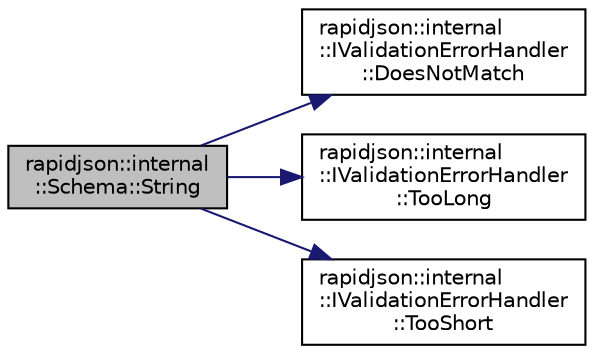 digraph "rapidjson::internal::Schema::String"
{
 // INTERACTIVE_SVG=YES
 // LATEX_PDF_SIZE
  edge [fontname="Helvetica",fontsize="10",labelfontname="Helvetica",labelfontsize="10"];
  node [fontname="Helvetica",fontsize="10",shape=record];
  rankdir="LR";
  Node177 [label="rapidjson::internal\l::Schema::String",height=0.2,width=0.4,color="black", fillcolor="grey75", style="filled", fontcolor="black",tooltip=" "];
  Node177 -> Node178 [color="midnightblue",fontsize="10",style="solid",fontname="Helvetica"];
  Node178 [label="rapidjson::internal\l::IValidationErrorHandler\l::DoesNotMatch",height=0.2,width=0.4,color="black", fillcolor="white", style="filled",URL="$classrapidjson_1_1internal_1_1_i_validation_error_handler.html#a67070bdbe6ed6196e6e2a9755fa76c9c",tooltip=" "];
  Node177 -> Node179 [color="midnightblue",fontsize="10",style="solid",fontname="Helvetica"];
  Node179 [label="rapidjson::internal\l::IValidationErrorHandler\l::TooLong",height=0.2,width=0.4,color="black", fillcolor="white", style="filled",URL="$classrapidjson_1_1internal_1_1_i_validation_error_handler.html#a9e26e52da7914dd0a9e7a4e06db8943c",tooltip=" "];
  Node177 -> Node180 [color="midnightblue",fontsize="10",style="solid",fontname="Helvetica"];
  Node180 [label="rapidjson::internal\l::IValidationErrorHandler\l::TooShort",height=0.2,width=0.4,color="black", fillcolor="white", style="filled",URL="$classrapidjson_1_1internal_1_1_i_validation_error_handler.html#af13eb2448c9606f58af8cecc009bea85",tooltip=" "];
}
